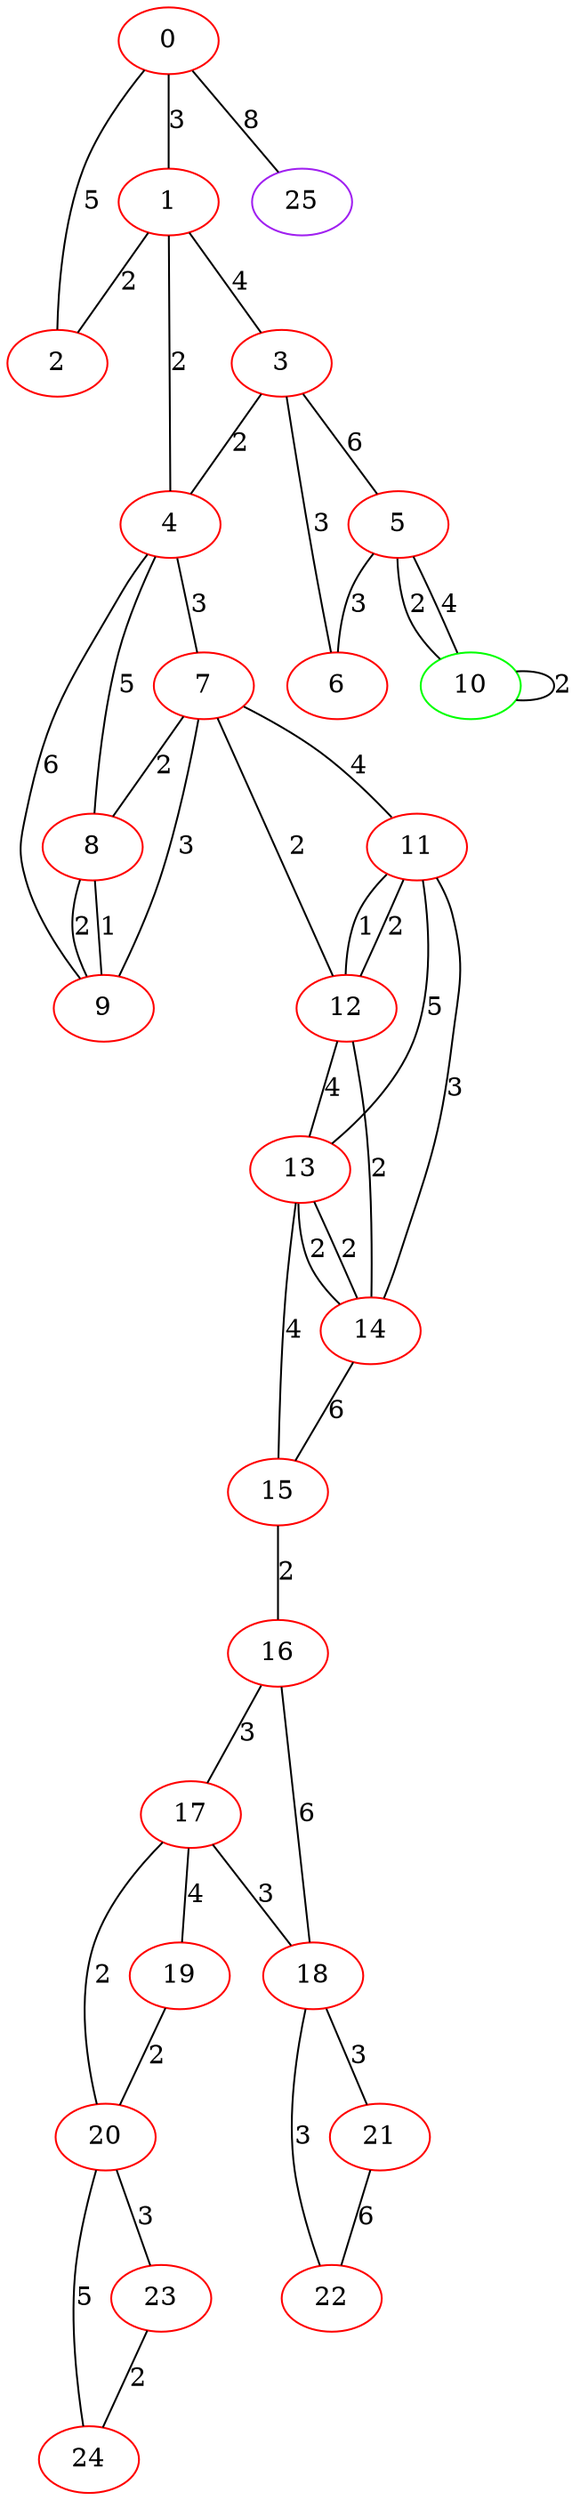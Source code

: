 graph "" {
0 [color=red, weight=1];
1 [color=red, weight=1];
2 [color=red, weight=1];
3 [color=red, weight=1];
4 [color=red, weight=1];
5 [color=red, weight=1];
6 [color=red, weight=1];
7 [color=red, weight=1];
8 [color=red, weight=1];
9 [color=red, weight=1];
10 [color=green, weight=2];
11 [color=red, weight=1];
12 [color=red, weight=1];
13 [color=red, weight=1];
14 [color=red, weight=1];
15 [color=red, weight=1];
16 [color=red, weight=1];
17 [color=red, weight=1];
18 [color=red, weight=1];
19 [color=red, weight=1];
20 [color=red, weight=1];
21 [color=red, weight=1];
22 [color=red, weight=1];
23 [color=red, weight=1];
24 [color=red, weight=1];
25 [color=purple, weight=4];
0 -- 1  [key=0, label=3];
0 -- 2  [key=0, label=5];
0 -- 25  [key=0, label=8];
1 -- 2  [key=0, label=2];
1 -- 3  [key=0, label=4];
1 -- 4  [key=0, label=2];
3 -- 4  [key=0, label=2];
3 -- 5  [key=0, label=6];
3 -- 6  [key=0, label=3];
4 -- 8  [key=0, label=5];
4 -- 9  [key=0, label=6];
4 -- 7  [key=0, label=3];
5 -- 10  [key=0, label=4];
5 -- 10  [key=1, label=2];
5 -- 6  [key=0, label=3];
7 -- 8  [key=0, label=2];
7 -- 11  [key=0, label=4];
7 -- 12  [key=0, label=2];
7 -- 9  [key=0, label=3];
8 -- 9  [key=0, label=2];
8 -- 9  [key=1, label=1];
10 -- 10  [key=0, label=2];
11 -- 12  [key=0, label=1];
11 -- 12  [key=1, label=2];
11 -- 13  [key=0, label=5];
11 -- 14  [key=0, label=3];
12 -- 13  [key=0, label=4];
12 -- 14  [key=0, label=2];
13 -- 14  [key=0, label=2];
13 -- 14  [key=1, label=2];
13 -- 15  [key=0, label=4];
14 -- 15  [key=0, label=6];
15 -- 16  [key=0, label=2];
16 -- 17  [key=0, label=3];
16 -- 18  [key=0, label=6];
17 -- 18  [key=0, label=3];
17 -- 19  [key=0, label=4];
17 -- 20  [key=0, label=2];
18 -- 21  [key=0, label=3];
18 -- 22  [key=0, label=3];
19 -- 20  [key=0, label=2];
20 -- 24  [key=0, label=5];
20 -- 23  [key=0, label=3];
21 -- 22  [key=0, label=6];
23 -- 24  [key=0, label=2];
}
